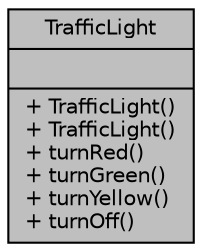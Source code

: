 digraph "TrafficLight"
{
 // LATEX_PDF_SIZE
  edge [fontname="Helvetica",fontsize="10",labelfontname="Helvetica",labelfontsize="10"];
  node [fontname="Helvetica",fontsize="10",shape=record];
  Node1 [label="{TrafficLight\n||+ TrafficLight()\l+ TrafficLight()\l+ turnRed()\l+ turnGreen()\l+ turnYellow()\l+ turnOff()\l}",height=0.2,width=0.4,color="black", fillcolor="grey75", style="filled", fontcolor="black",tooltip="A class to control a traffic light system using LEDs."];
}
